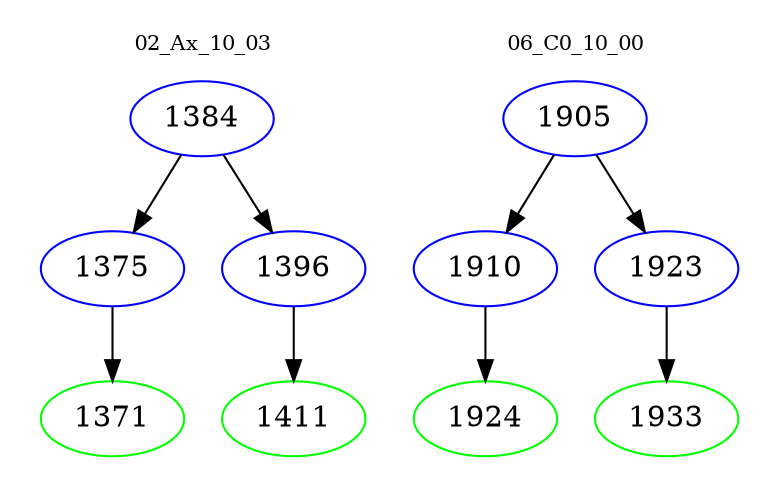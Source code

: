 digraph{
subgraph cluster_0 {
color = white
label = "02_Ax_10_03";
fontsize=10;
T0_1384 [label="1384", color="blue"]
T0_1384 -> T0_1375 [color="black"]
T0_1375 [label="1375", color="blue"]
T0_1375 -> T0_1371 [color="black"]
T0_1371 [label="1371", color="green"]
T0_1384 -> T0_1396 [color="black"]
T0_1396 [label="1396", color="blue"]
T0_1396 -> T0_1411 [color="black"]
T0_1411 [label="1411", color="green"]
}
subgraph cluster_1 {
color = white
label = "06_C0_10_00";
fontsize=10;
T1_1905 [label="1905", color="blue"]
T1_1905 -> T1_1910 [color="black"]
T1_1910 [label="1910", color="blue"]
T1_1910 -> T1_1924 [color="black"]
T1_1924 [label="1924", color="green"]
T1_1905 -> T1_1923 [color="black"]
T1_1923 [label="1923", color="blue"]
T1_1923 -> T1_1933 [color="black"]
T1_1933 [label="1933", color="green"]
}
}
